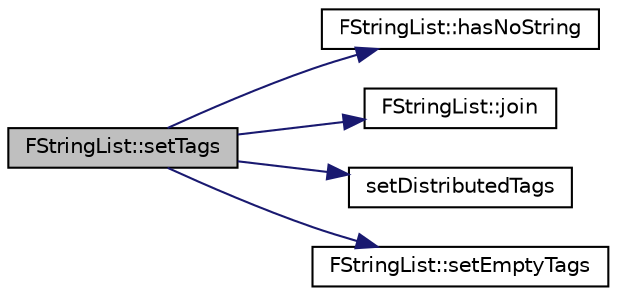 digraph "FStringList::setTags"
{
 // INTERACTIVE_SVG=YES
  edge [fontname="Helvetica",fontsize="10",labelfontname="Helvetica",labelfontsize="10"];
  node [fontname="Helvetica",fontsize="10",shape=record];
  rankdir="LR";
  Node44 [label="FStringList::setTags",height=0.2,width=0.4,color="black", fillcolor="grey75", style="filled", fontcolor="black"];
  Node44 -> Node45 [color="midnightblue",fontsize="10",style="solid",fontname="Helvetica"];
  Node45 [label="FStringList::hasNoString",height=0.2,width=0.4,color="black", fillcolor="white", style="filled",URL="$class_f_string_list.html#a90f0a954b0d4bf1269a8a3e3f750b44f"];
  Node44 -> Node46 [color="midnightblue",fontsize="10",style="solid",fontname="Helvetica"];
  Node46 [label="FStringList::join",height=0.2,width=0.4,color="black", fillcolor="white", style="filled",URL="$class_f_string_list.html#aea8566ab3af01a2cbac69564aa724002"];
  Node44 -> Node47 [color="midnightblue",fontsize="10",style="solid",fontname="Helvetica"];
  Node47 [label="setDistributedTags",height=0.2,width=0.4,color="black", fillcolor="white", style="filled",URL="$fstring_8cpp.html#a85a4caf00d38b82eda6a088dfcf36690"];
  Node44 -> Node48 [color="midnightblue",fontsize="10",style="solid",fontname="Helvetica"];
  Node48 [label="FStringList::setEmptyTags",height=0.2,width=0.4,color="black", fillcolor="white", style="filled",URL="$class_f_string_list.html#a13ae40e837189c05782253c65bef764d"];
}
